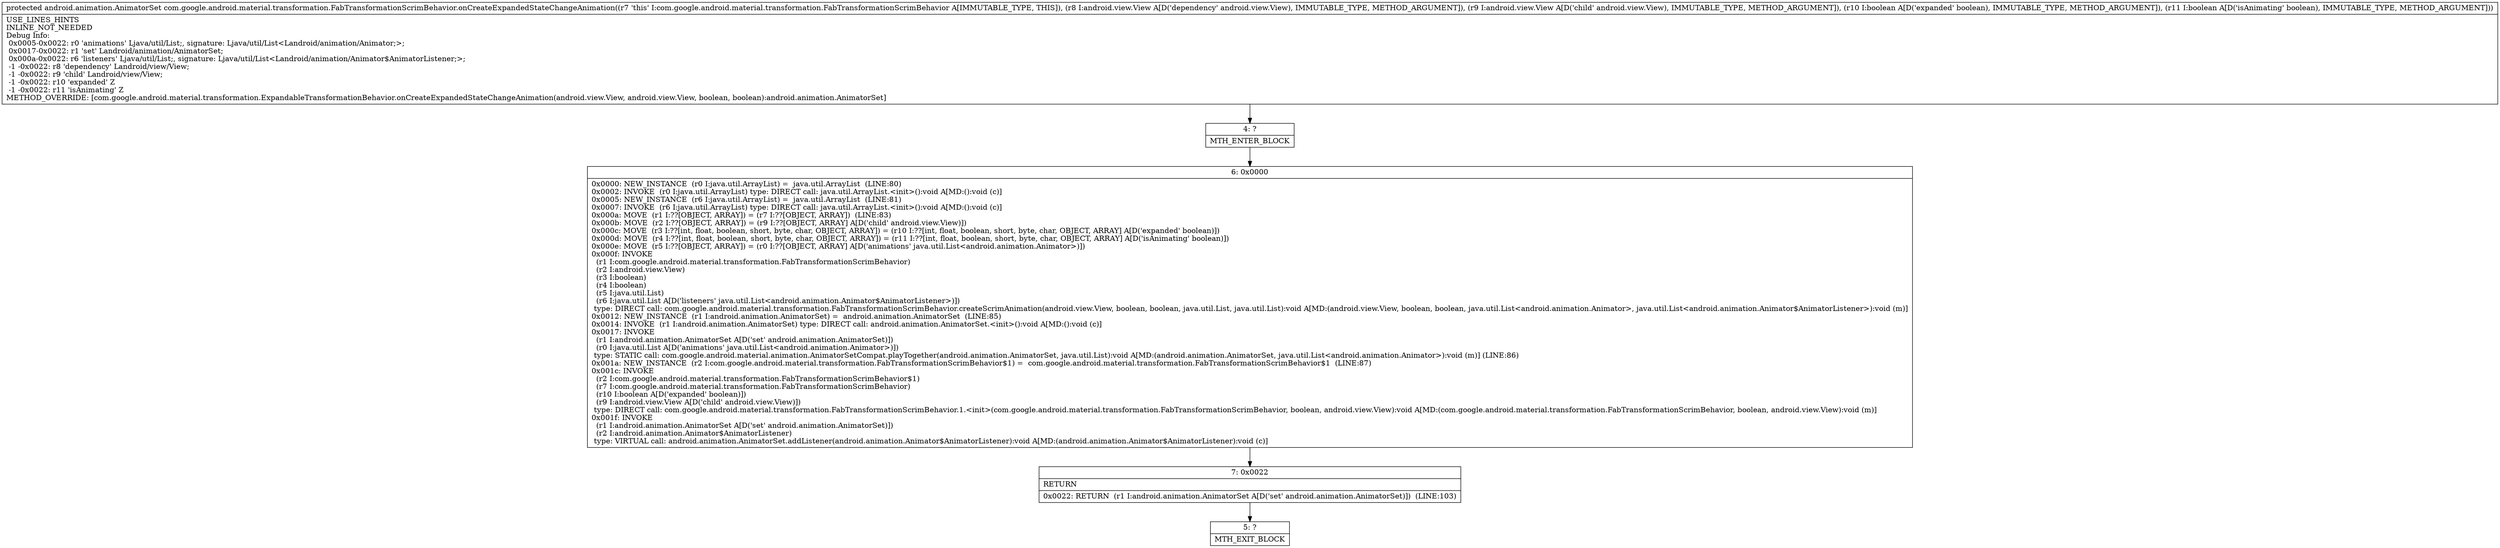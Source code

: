 digraph "CFG forcom.google.android.material.transformation.FabTransformationScrimBehavior.onCreateExpandedStateChangeAnimation(Landroid\/view\/View;Landroid\/view\/View;ZZ)Landroid\/animation\/AnimatorSet;" {
Node_4 [shape=record,label="{4\:\ ?|MTH_ENTER_BLOCK\l}"];
Node_6 [shape=record,label="{6\:\ 0x0000|0x0000: NEW_INSTANCE  (r0 I:java.util.ArrayList) =  java.util.ArrayList  (LINE:80)\l0x0002: INVOKE  (r0 I:java.util.ArrayList) type: DIRECT call: java.util.ArrayList.\<init\>():void A[MD:():void (c)]\l0x0005: NEW_INSTANCE  (r6 I:java.util.ArrayList) =  java.util.ArrayList  (LINE:81)\l0x0007: INVOKE  (r6 I:java.util.ArrayList) type: DIRECT call: java.util.ArrayList.\<init\>():void A[MD:():void (c)]\l0x000a: MOVE  (r1 I:??[OBJECT, ARRAY]) = (r7 I:??[OBJECT, ARRAY])  (LINE:83)\l0x000b: MOVE  (r2 I:??[OBJECT, ARRAY]) = (r9 I:??[OBJECT, ARRAY] A[D('child' android.view.View)]) \l0x000c: MOVE  (r3 I:??[int, float, boolean, short, byte, char, OBJECT, ARRAY]) = (r10 I:??[int, float, boolean, short, byte, char, OBJECT, ARRAY] A[D('expanded' boolean)]) \l0x000d: MOVE  (r4 I:??[int, float, boolean, short, byte, char, OBJECT, ARRAY]) = (r11 I:??[int, float, boolean, short, byte, char, OBJECT, ARRAY] A[D('isAnimating' boolean)]) \l0x000e: MOVE  (r5 I:??[OBJECT, ARRAY]) = (r0 I:??[OBJECT, ARRAY] A[D('animations' java.util.List\<android.animation.Animator\>)]) \l0x000f: INVOKE  \l  (r1 I:com.google.android.material.transformation.FabTransformationScrimBehavior)\l  (r2 I:android.view.View)\l  (r3 I:boolean)\l  (r4 I:boolean)\l  (r5 I:java.util.List)\l  (r6 I:java.util.List A[D('listeners' java.util.List\<android.animation.Animator$AnimatorListener\>)])\l type: DIRECT call: com.google.android.material.transformation.FabTransformationScrimBehavior.createScrimAnimation(android.view.View, boolean, boolean, java.util.List, java.util.List):void A[MD:(android.view.View, boolean, boolean, java.util.List\<android.animation.Animator\>, java.util.List\<android.animation.Animator$AnimatorListener\>):void (m)]\l0x0012: NEW_INSTANCE  (r1 I:android.animation.AnimatorSet) =  android.animation.AnimatorSet  (LINE:85)\l0x0014: INVOKE  (r1 I:android.animation.AnimatorSet) type: DIRECT call: android.animation.AnimatorSet.\<init\>():void A[MD:():void (c)]\l0x0017: INVOKE  \l  (r1 I:android.animation.AnimatorSet A[D('set' android.animation.AnimatorSet)])\l  (r0 I:java.util.List A[D('animations' java.util.List\<android.animation.Animator\>)])\l type: STATIC call: com.google.android.material.animation.AnimatorSetCompat.playTogether(android.animation.AnimatorSet, java.util.List):void A[MD:(android.animation.AnimatorSet, java.util.List\<android.animation.Animator\>):void (m)] (LINE:86)\l0x001a: NEW_INSTANCE  (r2 I:com.google.android.material.transformation.FabTransformationScrimBehavior$1) =  com.google.android.material.transformation.FabTransformationScrimBehavior$1  (LINE:87)\l0x001c: INVOKE  \l  (r2 I:com.google.android.material.transformation.FabTransformationScrimBehavior$1)\l  (r7 I:com.google.android.material.transformation.FabTransformationScrimBehavior)\l  (r10 I:boolean A[D('expanded' boolean)])\l  (r9 I:android.view.View A[D('child' android.view.View)])\l type: DIRECT call: com.google.android.material.transformation.FabTransformationScrimBehavior.1.\<init\>(com.google.android.material.transformation.FabTransformationScrimBehavior, boolean, android.view.View):void A[MD:(com.google.android.material.transformation.FabTransformationScrimBehavior, boolean, android.view.View):void (m)]\l0x001f: INVOKE  \l  (r1 I:android.animation.AnimatorSet A[D('set' android.animation.AnimatorSet)])\l  (r2 I:android.animation.Animator$AnimatorListener)\l type: VIRTUAL call: android.animation.AnimatorSet.addListener(android.animation.Animator$AnimatorListener):void A[MD:(android.animation.Animator$AnimatorListener):void (c)]\l}"];
Node_7 [shape=record,label="{7\:\ 0x0022|RETURN\l|0x0022: RETURN  (r1 I:android.animation.AnimatorSet A[D('set' android.animation.AnimatorSet)])  (LINE:103)\l}"];
Node_5 [shape=record,label="{5\:\ ?|MTH_EXIT_BLOCK\l}"];
MethodNode[shape=record,label="{protected android.animation.AnimatorSet com.google.android.material.transformation.FabTransformationScrimBehavior.onCreateExpandedStateChangeAnimation((r7 'this' I:com.google.android.material.transformation.FabTransformationScrimBehavior A[IMMUTABLE_TYPE, THIS]), (r8 I:android.view.View A[D('dependency' android.view.View), IMMUTABLE_TYPE, METHOD_ARGUMENT]), (r9 I:android.view.View A[D('child' android.view.View), IMMUTABLE_TYPE, METHOD_ARGUMENT]), (r10 I:boolean A[D('expanded' boolean), IMMUTABLE_TYPE, METHOD_ARGUMENT]), (r11 I:boolean A[D('isAnimating' boolean), IMMUTABLE_TYPE, METHOD_ARGUMENT]))  | USE_LINES_HINTS\lINLINE_NOT_NEEDED\lDebug Info:\l  0x0005\-0x0022: r0 'animations' Ljava\/util\/List;, signature: Ljava\/util\/List\<Landroid\/animation\/Animator;\>;\l  0x0017\-0x0022: r1 'set' Landroid\/animation\/AnimatorSet;\l  0x000a\-0x0022: r6 'listeners' Ljava\/util\/List;, signature: Ljava\/util\/List\<Landroid\/animation\/Animator$AnimatorListener;\>;\l  \-1 \-0x0022: r8 'dependency' Landroid\/view\/View;\l  \-1 \-0x0022: r9 'child' Landroid\/view\/View;\l  \-1 \-0x0022: r10 'expanded' Z\l  \-1 \-0x0022: r11 'isAnimating' Z\lMETHOD_OVERRIDE: [com.google.android.material.transformation.ExpandableTransformationBehavior.onCreateExpandedStateChangeAnimation(android.view.View, android.view.View, boolean, boolean):android.animation.AnimatorSet]\l}"];
MethodNode -> Node_4;Node_4 -> Node_6;
Node_6 -> Node_7;
Node_7 -> Node_5;
}

